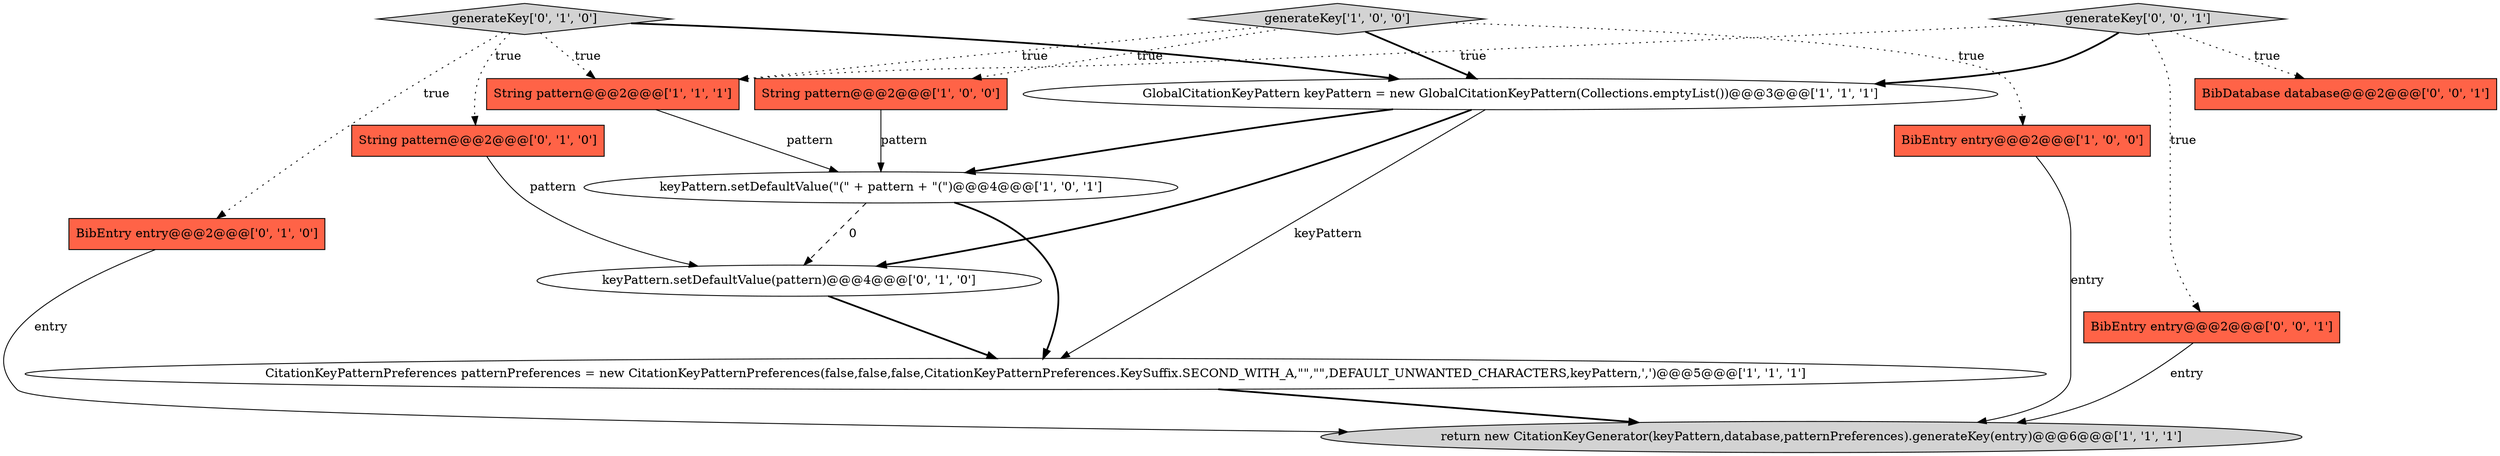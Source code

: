 digraph {
5 [style = filled, label = "GlobalCitationKeyPattern keyPattern = new GlobalCitationKeyPattern(Collections.emptyList())@@@3@@@['1', '1', '1']", fillcolor = white, shape = ellipse image = "AAA0AAABBB1BBB"];
8 [style = filled, label = "generateKey['0', '1', '0']", fillcolor = lightgray, shape = diamond image = "AAA0AAABBB2BBB"];
7 [style = filled, label = "String pattern@@@2@@@['1', '1', '1']", fillcolor = tomato, shape = box image = "AAA0AAABBB1BBB"];
1 [style = filled, label = "generateKey['1', '0', '0']", fillcolor = lightgray, shape = diamond image = "AAA0AAABBB1BBB"];
13 [style = filled, label = "generateKey['0', '0', '1']", fillcolor = lightgray, shape = diamond image = "AAA0AAABBB3BBB"];
6 [style = filled, label = "BibEntry entry@@@2@@@['1', '0', '0']", fillcolor = tomato, shape = box image = "AAA0AAABBB1BBB"];
9 [style = filled, label = "String pattern@@@2@@@['0', '1', '0']", fillcolor = tomato, shape = box image = "AAA0AAABBB2BBB"];
10 [style = filled, label = "BibEntry entry@@@2@@@['0', '1', '0']", fillcolor = tomato, shape = box image = "AAA0AAABBB2BBB"];
12 [style = filled, label = "BibEntry entry@@@2@@@['0', '0', '1']", fillcolor = tomato, shape = box image = "AAA0AAABBB3BBB"];
14 [style = filled, label = "BibDatabase database@@@2@@@['0', '0', '1']", fillcolor = tomato, shape = box image = "AAA0AAABBB3BBB"];
11 [style = filled, label = "keyPattern.setDefaultValue(pattern)@@@4@@@['0', '1', '0']", fillcolor = white, shape = ellipse image = "AAA1AAABBB2BBB"];
4 [style = filled, label = "return new CitationKeyGenerator(keyPattern,database,patternPreferences).generateKey(entry)@@@6@@@['1', '1', '1']", fillcolor = lightgray, shape = ellipse image = "AAA0AAABBB1BBB"];
3 [style = filled, label = "keyPattern.setDefaultValue(\"(\" + pattern + \"(\")@@@4@@@['1', '0', '1']", fillcolor = white, shape = ellipse image = "AAA0AAABBB1BBB"];
2 [style = filled, label = "String pattern@@@2@@@['1', '0', '0']", fillcolor = tomato, shape = box image = "AAA0AAABBB1BBB"];
0 [style = filled, label = "CitationKeyPatternPreferences patternPreferences = new CitationKeyPatternPreferences(false,false,false,CitationKeyPatternPreferences.KeySuffix.SECOND_WITH_A,\"\",\"\",DEFAULT_UNWANTED_CHARACTERS,keyPattern,',')@@@5@@@['1', '1', '1']", fillcolor = white, shape = ellipse image = "AAA0AAABBB1BBB"];
8->10 [style = dotted, label="true"];
12->4 [style = solid, label="entry"];
5->0 [style = solid, label="keyPattern"];
7->3 [style = solid, label="pattern"];
0->4 [style = bold, label=""];
6->4 [style = solid, label="entry"];
8->5 [style = bold, label=""];
11->0 [style = bold, label=""];
1->7 [style = dotted, label="true"];
3->11 [style = dashed, label="0"];
2->3 [style = solid, label="pattern"];
1->6 [style = dotted, label="true"];
8->7 [style = dotted, label="true"];
10->4 [style = solid, label="entry"];
5->11 [style = bold, label=""];
3->0 [style = bold, label=""];
1->2 [style = dotted, label="true"];
5->3 [style = bold, label=""];
9->11 [style = solid, label="pattern"];
13->12 [style = dotted, label="true"];
13->14 [style = dotted, label="true"];
13->7 [style = dotted, label="true"];
13->5 [style = bold, label=""];
1->5 [style = bold, label=""];
8->9 [style = dotted, label="true"];
}
